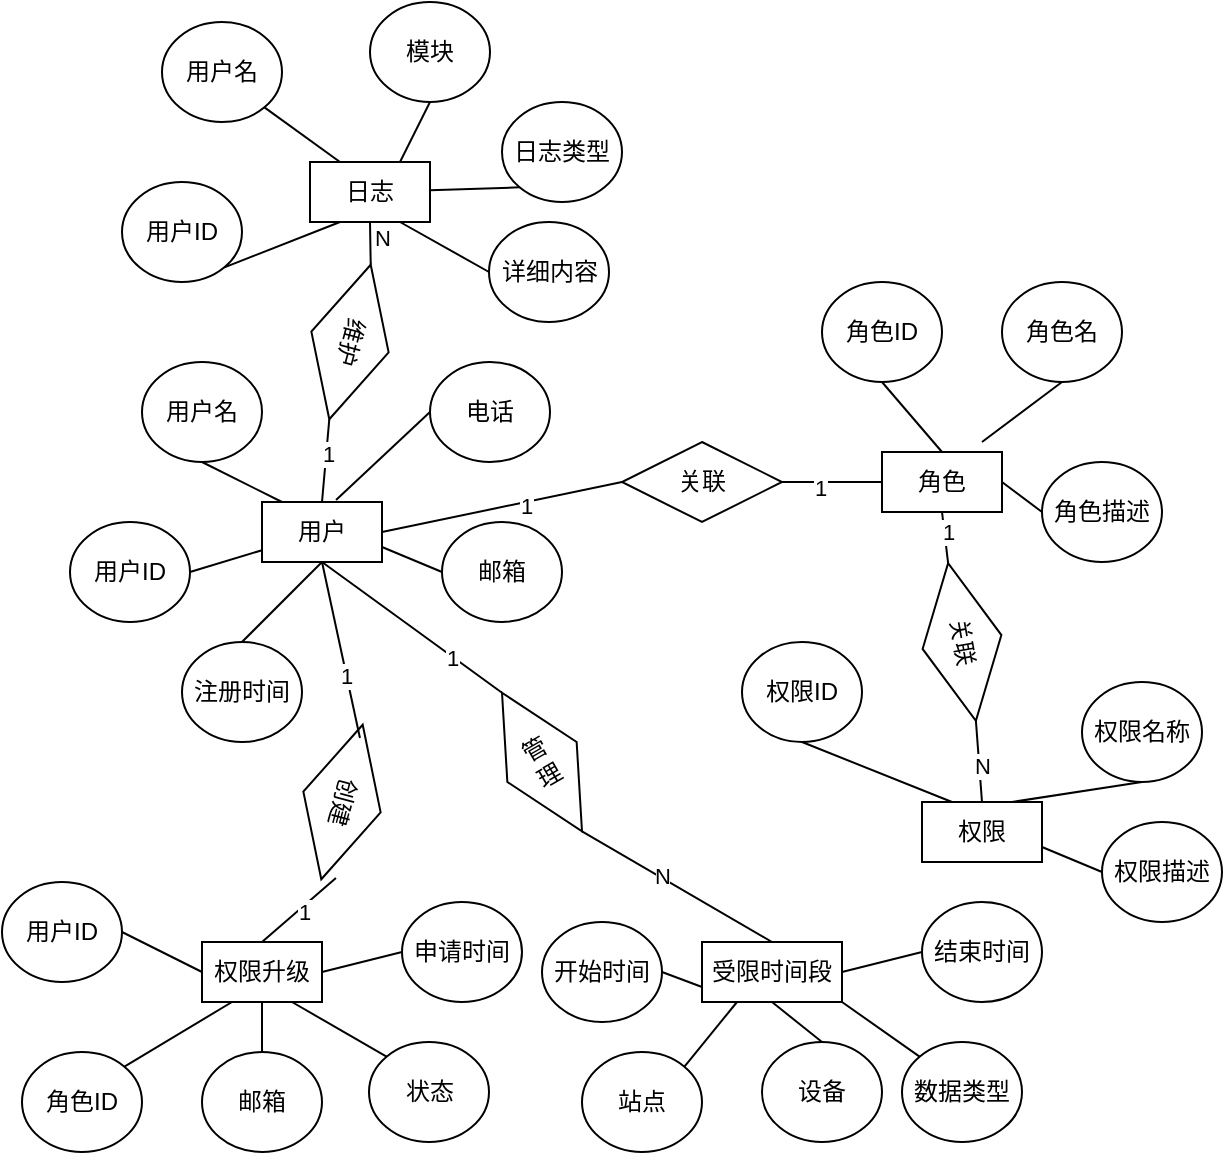 <mxfile version="22.1.0" type="github">
  <diagram name="第 1 页" id="bE0YgNWVejIBop6zJ2af">
    <mxGraphModel dx="1434" dy="772" grid="1" gridSize="10" guides="1" tooltips="1" connect="1" arrows="1" fold="1" page="1" pageScale="1" pageWidth="827" pageHeight="1169" math="0" shadow="0">
      <root>
        <mxCell id="0" />
        <mxCell id="1" parent="0" />
        <mxCell id="Lj6HUYgbdcglg7Dd-NL7-29" style="rounded=0;orthogonalLoop=1;jettySize=auto;html=1;exitX=1;exitY=0.5;exitDx=0;exitDy=0;entryX=0;entryY=0.5;entryDx=0;entryDy=0;endArrow=none;endFill=0;" edge="1" parent="1" source="Lj6HUYgbdcglg7Dd-NL7-1" target="Lj6HUYgbdcglg7Dd-NL7-11">
          <mxGeometry relative="1" as="geometry" />
        </mxCell>
        <mxCell id="Lj6HUYgbdcglg7Dd-NL7-39" value="1" style="edgeLabel;html=1;align=center;verticalAlign=middle;resizable=0;points=[];" vertex="1" connectable="0" parent="Lj6HUYgbdcglg7Dd-NL7-29">
          <mxGeometry x="0.193" y="-2" relative="1" as="geometry">
            <mxPoint as="offset" />
          </mxGeometry>
        </mxCell>
        <mxCell id="Lj6HUYgbdcglg7Dd-NL7-89" style="rounded=0;orthogonalLoop=1;jettySize=auto;html=1;exitX=0.5;exitY=1;exitDx=0;exitDy=0;entryX=0.5;entryY=0;entryDx=0;entryDy=0;endArrow=none;endFill=0;" edge="1" parent="1" source="Lj6HUYgbdcglg7Dd-NL7-1" target="Lj6HUYgbdcglg7Dd-NL7-87">
          <mxGeometry relative="1" as="geometry" />
        </mxCell>
        <mxCell id="Lj6HUYgbdcglg7Dd-NL7-96" value="1" style="edgeLabel;html=1;align=center;verticalAlign=middle;resizable=0;points=[];" vertex="1" connectable="0" parent="Lj6HUYgbdcglg7Dd-NL7-89">
          <mxGeometry x="0.448" relative="1" as="geometry">
            <mxPoint as="offset" />
          </mxGeometry>
        </mxCell>
        <mxCell id="Lj6HUYgbdcglg7Dd-NL7-1" value="用户" style="rounded=0;whiteSpace=wrap;html=1;" vertex="1" parent="1">
          <mxGeometry x="330" y="260" width="60" height="30" as="geometry" />
        </mxCell>
        <mxCell id="Lj6HUYgbdcglg7Dd-NL7-35" style="rounded=0;orthogonalLoop=1;jettySize=auto;html=1;exitX=0.5;exitY=0;exitDx=0;exitDy=0;entryX=0.5;entryY=1;entryDx=0;entryDy=0;endArrow=none;endFill=0;" edge="1" parent="1" source="Lj6HUYgbdcglg7Dd-NL7-6" target="Lj6HUYgbdcglg7Dd-NL7-1">
          <mxGeometry relative="1" as="geometry" />
        </mxCell>
        <mxCell id="Lj6HUYgbdcglg7Dd-NL7-6" value="注册时间" style="ellipse;whiteSpace=wrap;html=1;" vertex="1" parent="1">
          <mxGeometry x="290" y="330" width="60" height="50" as="geometry" />
        </mxCell>
        <mxCell id="Lj6HUYgbdcglg7Dd-NL7-34" style="rounded=0;orthogonalLoop=1;jettySize=auto;html=1;exitX=1;exitY=0.5;exitDx=0;exitDy=0;endArrow=none;endFill=0;" edge="1" parent="1" source="Lj6HUYgbdcglg7Dd-NL7-7" target="Lj6HUYgbdcglg7Dd-NL7-1">
          <mxGeometry relative="1" as="geometry" />
        </mxCell>
        <mxCell id="Lj6HUYgbdcglg7Dd-NL7-7" value="用户ID" style="ellipse;whiteSpace=wrap;html=1;" vertex="1" parent="1">
          <mxGeometry x="234" y="270" width="60" height="50" as="geometry" />
        </mxCell>
        <mxCell id="Lj6HUYgbdcglg7Dd-NL7-8" value="用户名" style="ellipse;whiteSpace=wrap;html=1;" vertex="1" parent="1">
          <mxGeometry x="270" y="190" width="60" height="50" as="geometry" />
        </mxCell>
        <mxCell id="Lj6HUYgbdcglg7Dd-NL7-9" value="电话" style="ellipse;whiteSpace=wrap;html=1;" vertex="1" parent="1">
          <mxGeometry x="414" y="190" width="60" height="50" as="geometry" />
        </mxCell>
        <mxCell id="Lj6HUYgbdcglg7Dd-NL7-32" style="rounded=0;orthogonalLoop=1;jettySize=auto;html=1;exitX=0;exitY=0.5;exitDx=0;exitDy=0;entryX=1;entryY=0.75;entryDx=0;entryDy=0;endArrow=none;endFill=0;" edge="1" parent="1" source="Lj6HUYgbdcglg7Dd-NL7-10" target="Lj6HUYgbdcglg7Dd-NL7-1">
          <mxGeometry relative="1" as="geometry" />
        </mxCell>
        <mxCell id="Lj6HUYgbdcglg7Dd-NL7-10" value="邮箱" style="ellipse;whiteSpace=wrap;html=1;" vertex="1" parent="1">
          <mxGeometry x="420" y="270" width="60" height="50" as="geometry" />
        </mxCell>
        <mxCell id="Lj6HUYgbdcglg7Dd-NL7-30" style="rounded=0;orthogonalLoop=1;jettySize=auto;html=1;exitX=1;exitY=0.5;exitDx=0;exitDy=0;entryX=0;entryY=0.5;entryDx=0;entryDy=0;endArrow=none;endFill=0;" edge="1" parent="1" source="Lj6HUYgbdcglg7Dd-NL7-11" target="Lj6HUYgbdcglg7Dd-NL7-13">
          <mxGeometry relative="1" as="geometry" />
        </mxCell>
        <mxCell id="Lj6HUYgbdcglg7Dd-NL7-40" value="1" style="edgeLabel;html=1;align=center;verticalAlign=middle;resizable=0;points=[];" vertex="1" connectable="0" parent="Lj6HUYgbdcglg7Dd-NL7-30">
          <mxGeometry x="-0.234" y="-3" relative="1" as="geometry">
            <mxPoint as="offset" />
          </mxGeometry>
        </mxCell>
        <mxCell id="Lj6HUYgbdcglg7Dd-NL7-11" value="关联" style="rhombus;whiteSpace=wrap;html=1;" vertex="1" parent="1">
          <mxGeometry x="510" y="230" width="80" height="40" as="geometry" />
        </mxCell>
        <mxCell id="Lj6HUYgbdcglg7Dd-NL7-43" style="rounded=0;orthogonalLoop=1;jettySize=auto;html=1;exitX=0.5;exitY=1;exitDx=0;exitDy=0;entryX=0;entryY=0.5;entryDx=0;entryDy=0;endArrow=none;endFill=0;" edge="1" parent="1" source="Lj6HUYgbdcglg7Dd-NL7-13" target="Lj6HUYgbdcglg7Dd-NL7-42">
          <mxGeometry relative="1" as="geometry" />
        </mxCell>
        <mxCell id="Lj6HUYgbdcglg7Dd-NL7-45" value="1" style="edgeLabel;html=1;align=center;verticalAlign=middle;resizable=0;points=[];" vertex="1" connectable="0" parent="Lj6HUYgbdcglg7Dd-NL7-43">
          <mxGeometry x="-0.168" y="2" relative="1" as="geometry">
            <mxPoint as="offset" />
          </mxGeometry>
        </mxCell>
        <mxCell id="Lj6HUYgbdcglg7Dd-NL7-13" value="角色" style="rounded=0;whiteSpace=wrap;html=1;" vertex="1" parent="1">
          <mxGeometry x="640" y="235" width="60" height="30" as="geometry" />
        </mxCell>
        <mxCell id="Lj6HUYgbdcglg7Dd-NL7-21" style="rounded=0;orthogonalLoop=1;jettySize=auto;html=1;exitX=0.5;exitY=1;exitDx=0;exitDy=0;entryX=0.5;entryY=0;entryDx=0;entryDy=0;endArrow=none;endFill=0;" edge="1" parent="1" source="Lj6HUYgbdcglg7Dd-NL7-14" target="Lj6HUYgbdcglg7Dd-NL7-13">
          <mxGeometry relative="1" as="geometry" />
        </mxCell>
        <mxCell id="Lj6HUYgbdcglg7Dd-NL7-14" value="角色ID" style="ellipse;whiteSpace=wrap;html=1;" vertex="1" parent="1">
          <mxGeometry x="610" y="150" width="60" height="50" as="geometry" />
        </mxCell>
        <mxCell id="Lj6HUYgbdcglg7Dd-NL7-25" style="rounded=0;orthogonalLoop=1;jettySize=auto;html=1;exitX=0.5;exitY=1;exitDx=0;exitDy=0;endArrow=none;endFill=0;" edge="1" parent="1" source="Lj6HUYgbdcglg7Dd-NL7-15">
          <mxGeometry relative="1" as="geometry">
            <mxPoint x="690" y="230" as="targetPoint" />
          </mxGeometry>
        </mxCell>
        <mxCell id="Lj6HUYgbdcglg7Dd-NL7-15" value="角色名" style="ellipse;whiteSpace=wrap;html=1;" vertex="1" parent="1">
          <mxGeometry x="700" y="150" width="60" height="50" as="geometry" />
        </mxCell>
        <mxCell id="Lj6HUYgbdcglg7Dd-NL7-23" style="rounded=0;orthogonalLoop=1;jettySize=auto;html=1;exitX=0;exitY=0.5;exitDx=0;exitDy=0;entryX=1;entryY=0.5;entryDx=0;entryDy=0;endArrow=none;endFill=0;" edge="1" parent="1" source="Lj6HUYgbdcglg7Dd-NL7-16" target="Lj6HUYgbdcglg7Dd-NL7-13">
          <mxGeometry relative="1" as="geometry" />
        </mxCell>
        <mxCell id="Lj6HUYgbdcglg7Dd-NL7-16" value="角色描述" style="ellipse;whiteSpace=wrap;html=1;" vertex="1" parent="1">
          <mxGeometry x="720" y="240" width="60" height="50" as="geometry" />
        </mxCell>
        <mxCell id="Lj6HUYgbdcglg7Dd-NL7-44" style="rounded=0;orthogonalLoop=1;jettySize=auto;html=1;exitX=0.5;exitY=0;exitDx=0;exitDy=0;entryX=1;entryY=0.5;entryDx=0;entryDy=0;endArrow=none;endFill=0;" edge="1" parent="1" source="Lj6HUYgbdcglg7Dd-NL7-17" target="Lj6HUYgbdcglg7Dd-NL7-42">
          <mxGeometry relative="1" as="geometry" />
        </mxCell>
        <mxCell id="Lj6HUYgbdcglg7Dd-NL7-46" value="N" style="edgeLabel;html=1;align=center;verticalAlign=middle;resizable=0;points=[];" vertex="1" connectable="0" parent="Lj6HUYgbdcglg7Dd-NL7-44">
          <mxGeometry x="-0.088" y="-1" relative="1" as="geometry">
            <mxPoint as="offset" />
          </mxGeometry>
        </mxCell>
        <mxCell id="Lj6HUYgbdcglg7Dd-NL7-17" value="权限" style="rounded=0;whiteSpace=wrap;html=1;" vertex="1" parent="1">
          <mxGeometry x="660" y="410" width="60" height="30" as="geometry" />
        </mxCell>
        <mxCell id="Lj6HUYgbdcglg7Dd-NL7-26" style="rounded=0;orthogonalLoop=1;jettySize=auto;html=1;exitX=0.5;exitY=1;exitDx=0;exitDy=0;entryX=0.25;entryY=0;entryDx=0;entryDy=0;endArrow=none;endFill=0;" edge="1" parent="1" source="Lj6HUYgbdcglg7Dd-NL7-18" target="Lj6HUYgbdcglg7Dd-NL7-17">
          <mxGeometry relative="1" as="geometry" />
        </mxCell>
        <mxCell id="Lj6HUYgbdcglg7Dd-NL7-18" value="权限ID" style="ellipse;whiteSpace=wrap;html=1;" vertex="1" parent="1">
          <mxGeometry x="570" y="330" width="60" height="50" as="geometry" />
        </mxCell>
        <mxCell id="Lj6HUYgbdcglg7Dd-NL7-27" style="rounded=0;orthogonalLoop=1;jettySize=auto;html=1;exitX=0.5;exitY=1;exitDx=0;exitDy=0;entryX=0.75;entryY=0;entryDx=0;entryDy=0;endArrow=none;endFill=0;" edge="1" parent="1" source="Lj6HUYgbdcglg7Dd-NL7-19" target="Lj6HUYgbdcglg7Dd-NL7-17">
          <mxGeometry relative="1" as="geometry" />
        </mxCell>
        <mxCell id="Lj6HUYgbdcglg7Dd-NL7-19" value="权限名称" style="ellipse;whiteSpace=wrap;html=1;" vertex="1" parent="1">
          <mxGeometry x="740" y="350" width="60" height="50" as="geometry" />
        </mxCell>
        <mxCell id="Lj6HUYgbdcglg7Dd-NL7-28" style="rounded=0;orthogonalLoop=1;jettySize=auto;html=1;exitX=0;exitY=0.5;exitDx=0;exitDy=0;entryX=1;entryY=0.75;entryDx=0;entryDy=0;endArrow=none;endFill=0;" edge="1" parent="1" source="Lj6HUYgbdcglg7Dd-NL7-20" target="Lj6HUYgbdcglg7Dd-NL7-17">
          <mxGeometry relative="1" as="geometry" />
        </mxCell>
        <mxCell id="Lj6HUYgbdcglg7Dd-NL7-20" value="权限描述" style="ellipse;whiteSpace=wrap;html=1;" vertex="1" parent="1">
          <mxGeometry x="750" y="420" width="60" height="50" as="geometry" />
        </mxCell>
        <mxCell id="Lj6HUYgbdcglg7Dd-NL7-31" style="rounded=0;orthogonalLoop=1;jettySize=auto;html=1;exitX=0;exitY=0.5;exitDx=0;exitDy=0;entryX=0.617;entryY=-0.033;entryDx=0;entryDy=0;entryPerimeter=0;endArrow=none;endFill=0;" edge="1" parent="1" source="Lj6HUYgbdcglg7Dd-NL7-9" target="Lj6HUYgbdcglg7Dd-NL7-1">
          <mxGeometry relative="1" as="geometry" />
        </mxCell>
        <mxCell id="Lj6HUYgbdcglg7Dd-NL7-33" style="rounded=0;orthogonalLoop=1;jettySize=auto;html=1;exitX=0.5;exitY=1;exitDx=0;exitDy=0;endArrow=none;endFill=0;" edge="1" parent="1" source="Lj6HUYgbdcglg7Dd-NL7-8">
          <mxGeometry relative="1" as="geometry">
            <mxPoint x="340" y="260" as="targetPoint" />
          </mxGeometry>
        </mxCell>
        <mxCell id="Lj6HUYgbdcglg7Dd-NL7-42" value="关联" style="rhombus;whiteSpace=wrap;html=1;rotation=80;" vertex="1" parent="1">
          <mxGeometry x="640" y="310" width="80" height="40" as="geometry" />
        </mxCell>
        <mxCell id="Lj6HUYgbdcglg7Dd-NL7-48" value="权限升级" style="rounded=0;whiteSpace=wrap;html=1;" vertex="1" parent="1">
          <mxGeometry x="300" y="480" width="60" height="30" as="geometry" />
        </mxCell>
        <mxCell id="Lj6HUYgbdcglg7Dd-NL7-50" value="创建" style="rhombus;whiteSpace=wrap;html=1;rotation=105;" vertex="1" parent="1">
          <mxGeometry x="330" y="390" width="80" height="40" as="geometry" />
        </mxCell>
        <mxCell id="Lj6HUYgbdcglg7Dd-NL7-51" style="rounded=0;orthogonalLoop=1;jettySize=auto;html=1;exitX=0.5;exitY=1;exitDx=0;exitDy=0;entryX=0.085;entryY=0.49;entryDx=0;entryDy=0;entryPerimeter=0;endArrow=none;endFill=0;" edge="1" parent="1" source="Lj6HUYgbdcglg7Dd-NL7-1" target="Lj6HUYgbdcglg7Dd-NL7-50">
          <mxGeometry relative="1" as="geometry" />
        </mxCell>
        <mxCell id="Lj6HUYgbdcglg7Dd-NL7-53" value="1" style="edgeLabel;html=1;align=center;verticalAlign=middle;resizable=0;points=[];" vertex="1" connectable="0" parent="Lj6HUYgbdcglg7Dd-NL7-51">
          <mxGeometry x="0.289" relative="1" as="geometry">
            <mxPoint as="offset" />
          </mxGeometry>
        </mxCell>
        <mxCell id="Lj6HUYgbdcglg7Dd-NL7-52" style="rounded=0;orthogonalLoop=1;jettySize=auto;html=1;exitX=0.5;exitY=0;exitDx=0;exitDy=0;entryX=0.969;entryY=0.327;entryDx=0;entryDy=0;entryPerimeter=0;endArrow=none;endFill=0;" edge="1" parent="1" source="Lj6HUYgbdcglg7Dd-NL7-48" target="Lj6HUYgbdcglg7Dd-NL7-50">
          <mxGeometry relative="1" as="geometry" />
        </mxCell>
        <mxCell id="Lj6HUYgbdcglg7Dd-NL7-54" value="1" style="edgeLabel;html=1;align=center;verticalAlign=middle;resizable=0;points=[];" vertex="1" connectable="0" parent="Lj6HUYgbdcglg7Dd-NL7-52">
          <mxGeometry x="0.073" y="-2" relative="1" as="geometry">
            <mxPoint as="offset" />
          </mxGeometry>
        </mxCell>
        <mxCell id="Lj6HUYgbdcglg7Dd-NL7-62" style="rounded=0;orthogonalLoop=1;jettySize=auto;html=1;exitX=1;exitY=0.5;exitDx=0;exitDy=0;entryX=0;entryY=0.5;entryDx=0;entryDy=0;endArrow=none;endFill=0;" edge="1" parent="1" source="Lj6HUYgbdcglg7Dd-NL7-55" target="Lj6HUYgbdcglg7Dd-NL7-48">
          <mxGeometry relative="1" as="geometry" />
        </mxCell>
        <mxCell id="Lj6HUYgbdcglg7Dd-NL7-55" value="用户ID" style="ellipse;whiteSpace=wrap;html=1;" vertex="1" parent="1">
          <mxGeometry x="200" y="450" width="60" height="50" as="geometry" />
        </mxCell>
        <mxCell id="Lj6HUYgbdcglg7Dd-NL7-65" style="rounded=0;orthogonalLoop=1;jettySize=auto;html=1;exitX=1;exitY=0;exitDx=0;exitDy=0;entryX=0.25;entryY=1;entryDx=0;entryDy=0;endArrow=none;endFill=0;" edge="1" parent="1" source="Lj6HUYgbdcglg7Dd-NL7-58" target="Lj6HUYgbdcglg7Dd-NL7-48">
          <mxGeometry relative="1" as="geometry" />
        </mxCell>
        <mxCell id="Lj6HUYgbdcglg7Dd-NL7-58" value="角色ID" style="ellipse;whiteSpace=wrap;html=1;" vertex="1" parent="1">
          <mxGeometry x="210" y="535" width="60" height="50" as="geometry" />
        </mxCell>
        <mxCell id="Lj6HUYgbdcglg7Dd-NL7-64" style="rounded=0;orthogonalLoop=1;jettySize=auto;html=1;exitX=0.5;exitY=0;exitDx=0;exitDy=0;endArrow=none;endFill=0;" edge="1" parent="1" source="Lj6HUYgbdcglg7Dd-NL7-59">
          <mxGeometry relative="1" as="geometry">
            <mxPoint x="330" y="510" as="targetPoint" />
          </mxGeometry>
        </mxCell>
        <mxCell id="Lj6HUYgbdcglg7Dd-NL7-59" value="邮箱" style="ellipse;whiteSpace=wrap;html=1;" vertex="1" parent="1">
          <mxGeometry x="300" y="535" width="60" height="50" as="geometry" />
        </mxCell>
        <mxCell id="Lj6HUYgbdcglg7Dd-NL7-66" style="rounded=0;orthogonalLoop=1;jettySize=auto;html=1;exitX=0;exitY=0;exitDx=0;exitDy=0;entryX=0.75;entryY=1;entryDx=0;entryDy=0;endArrow=none;endFill=0;" edge="1" parent="1" source="Lj6HUYgbdcglg7Dd-NL7-60" target="Lj6HUYgbdcglg7Dd-NL7-48">
          <mxGeometry relative="1" as="geometry" />
        </mxCell>
        <mxCell id="Lj6HUYgbdcglg7Dd-NL7-60" value="状态" style="ellipse;whiteSpace=wrap;html=1;" vertex="1" parent="1">
          <mxGeometry x="383.5" y="530" width="60" height="50" as="geometry" />
        </mxCell>
        <mxCell id="Lj6HUYgbdcglg7Dd-NL7-67" style="rounded=0;orthogonalLoop=1;jettySize=auto;html=1;exitX=0;exitY=0.5;exitDx=0;exitDy=0;entryX=1;entryY=0.5;entryDx=0;entryDy=0;endArrow=none;endFill=0;" edge="1" parent="1" source="Lj6HUYgbdcglg7Dd-NL7-61" target="Lj6HUYgbdcglg7Dd-NL7-48">
          <mxGeometry relative="1" as="geometry" />
        </mxCell>
        <mxCell id="Lj6HUYgbdcglg7Dd-NL7-61" value="申请时间" style="ellipse;whiteSpace=wrap;html=1;" vertex="1" parent="1">
          <mxGeometry x="400" y="460" width="60" height="50" as="geometry" />
        </mxCell>
        <mxCell id="Lj6HUYgbdcglg7Dd-NL7-82" style="rounded=0;orthogonalLoop=1;jettySize=auto;html=1;exitX=1;exitY=0.5;exitDx=0;exitDy=0;entryX=0.5;entryY=0;entryDx=0;entryDy=0;endArrow=none;endFill=0;" edge="1" parent="1" source="Lj6HUYgbdcglg7Dd-NL7-68" target="Lj6HUYgbdcglg7Dd-NL7-1">
          <mxGeometry relative="1" as="geometry" />
        </mxCell>
        <mxCell id="Lj6HUYgbdcglg7Dd-NL7-84" value="1" style="edgeLabel;html=1;align=center;verticalAlign=middle;resizable=0;points=[];" vertex="1" connectable="0" parent="Lj6HUYgbdcglg7Dd-NL7-82">
          <mxGeometry x="-0.15" y="1" relative="1" as="geometry">
            <mxPoint as="offset" />
          </mxGeometry>
        </mxCell>
        <mxCell id="Lj6HUYgbdcglg7Dd-NL7-68" value="维护" style="rhombus;whiteSpace=wrap;html=1;rotation=105;" vertex="1" parent="1">
          <mxGeometry x="334" y="160" width="80" height="40" as="geometry" />
        </mxCell>
        <mxCell id="Lj6HUYgbdcglg7Dd-NL7-83" style="rounded=0;orthogonalLoop=1;jettySize=auto;html=1;exitX=0.5;exitY=1;exitDx=0;exitDy=0;entryX=0;entryY=0.5;entryDx=0;entryDy=0;endArrow=none;endFill=0;" edge="1" parent="1" source="Lj6HUYgbdcglg7Dd-NL7-70" target="Lj6HUYgbdcglg7Dd-NL7-68">
          <mxGeometry relative="1" as="geometry" />
        </mxCell>
        <mxCell id="Lj6HUYgbdcglg7Dd-NL7-85" value="N" style="edgeLabel;html=1;align=center;verticalAlign=middle;resizable=0;points=[];" vertex="1" connectable="0" parent="Lj6HUYgbdcglg7Dd-NL7-83">
          <mxGeometry x="-0.189" y="4" relative="1" as="geometry">
            <mxPoint x="2" y="-1" as="offset" />
          </mxGeometry>
        </mxCell>
        <mxCell id="Lj6HUYgbdcglg7Dd-NL7-70" value="日志" style="rounded=0;whiteSpace=wrap;html=1;" vertex="1" parent="1">
          <mxGeometry x="354" y="90" width="60" height="30" as="geometry" />
        </mxCell>
        <mxCell id="Lj6HUYgbdcglg7Dd-NL7-77" style="rounded=0;orthogonalLoop=1;jettySize=auto;html=1;exitX=1;exitY=1;exitDx=0;exitDy=0;entryX=0.25;entryY=1;entryDx=0;entryDy=0;endArrow=none;endFill=0;" edge="1" parent="1" source="Lj6HUYgbdcglg7Dd-NL7-71" target="Lj6HUYgbdcglg7Dd-NL7-70">
          <mxGeometry relative="1" as="geometry" />
        </mxCell>
        <mxCell id="Lj6HUYgbdcglg7Dd-NL7-71" value="用户ID" style="ellipse;whiteSpace=wrap;html=1;" vertex="1" parent="1">
          <mxGeometry x="260" y="100" width="60" height="50" as="geometry" />
        </mxCell>
        <mxCell id="Lj6HUYgbdcglg7Dd-NL7-78" style="rounded=0;orthogonalLoop=1;jettySize=auto;html=1;exitX=1;exitY=1;exitDx=0;exitDy=0;entryX=0.25;entryY=0;entryDx=0;entryDy=0;endArrow=none;endFill=0;" edge="1" parent="1" source="Lj6HUYgbdcglg7Dd-NL7-72" target="Lj6HUYgbdcglg7Dd-NL7-70">
          <mxGeometry relative="1" as="geometry" />
        </mxCell>
        <mxCell id="Lj6HUYgbdcglg7Dd-NL7-72" value="用户名" style="ellipse;whiteSpace=wrap;html=1;" vertex="1" parent="1">
          <mxGeometry x="280" y="20" width="60" height="50" as="geometry" />
        </mxCell>
        <mxCell id="Lj6HUYgbdcglg7Dd-NL7-79" style="rounded=0;orthogonalLoop=1;jettySize=auto;html=1;exitX=0.5;exitY=1;exitDx=0;exitDy=0;entryX=0.75;entryY=0;entryDx=0;entryDy=0;endArrow=none;endFill=0;" edge="1" parent="1" source="Lj6HUYgbdcglg7Dd-NL7-73" target="Lj6HUYgbdcglg7Dd-NL7-70">
          <mxGeometry relative="1" as="geometry" />
        </mxCell>
        <mxCell id="Lj6HUYgbdcglg7Dd-NL7-73" value="模块" style="ellipse;whiteSpace=wrap;html=1;" vertex="1" parent="1">
          <mxGeometry x="384" y="10" width="60" height="50" as="geometry" />
        </mxCell>
        <mxCell id="Lj6HUYgbdcglg7Dd-NL7-80" style="rounded=0;orthogonalLoop=1;jettySize=auto;html=1;exitX=0;exitY=1;exitDx=0;exitDy=0;endArrow=none;endFill=0;" edge="1" parent="1" source="Lj6HUYgbdcglg7Dd-NL7-74" target="Lj6HUYgbdcglg7Dd-NL7-70">
          <mxGeometry relative="1" as="geometry" />
        </mxCell>
        <mxCell id="Lj6HUYgbdcglg7Dd-NL7-74" value="日志类型" style="ellipse;whiteSpace=wrap;html=1;" vertex="1" parent="1">
          <mxGeometry x="450" y="60" width="60" height="50" as="geometry" />
        </mxCell>
        <mxCell id="Lj6HUYgbdcglg7Dd-NL7-81" style="rounded=0;orthogonalLoop=1;jettySize=auto;html=1;exitX=0;exitY=0.5;exitDx=0;exitDy=0;entryX=0.75;entryY=1;entryDx=0;entryDy=0;endArrow=none;endFill=0;" edge="1" parent="1" source="Lj6HUYgbdcglg7Dd-NL7-76" target="Lj6HUYgbdcglg7Dd-NL7-70">
          <mxGeometry relative="1" as="geometry" />
        </mxCell>
        <mxCell id="Lj6HUYgbdcglg7Dd-NL7-76" value="详细内容" style="ellipse;whiteSpace=wrap;html=1;" vertex="1" parent="1">
          <mxGeometry x="443.5" y="120" width="60" height="50" as="geometry" />
        </mxCell>
        <mxCell id="Lj6HUYgbdcglg7Dd-NL7-86" value="受限时间段" style="rounded=0;whiteSpace=wrap;html=1;" vertex="1" parent="1">
          <mxGeometry x="550" y="480" width="70" height="30" as="geometry" />
        </mxCell>
        <mxCell id="Lj6HUYgbdcglg7Dd-NL7-90" style="rounded=0;orthogonalLoop=1;jettySize=auto;html=1;exitX=0.5;exitY=1;exitDx=0;exitDy=0;entryX=0.5;entryY=0;entryDx=0;entryDy=0;endArrow=none;endFill=0;" edge="1" parent="1" source="Lj6HUYgbdcglg7Dd-NL7-87" target="Lj6HUYgbdcglg7Dd-NL7-86">
          <mxGeometry relative="1" as="geometry" />
        </mxCell>
        <mxCell id="Lj6HUYgbdcglg7Dd-NL7-97" value="N" style="edgeLabel;html=1;align=center;verticalAlign=middle;resizable=0;points=[];" vertex="1" connectable="0" parent="Lj6HUYgbdcglg7Dd-NL7-90">
          <mxGeometry x="-0.188" relative="1" as="geometry">
            <mxPoint x="1" as="offset" />
          </mxGeometry>
        </mxCell>
        <mxCell id="Lj6HUYgbdcglg7Dd-NL7-87" value="管&lt;br&gt;理" style="rhombus;whiteSpace=wrap;html=1;rotation=-30;" vertex="1" parent="1">
          <mxGeometry x="450" y="350" width="40" height="80" as="geometry" />
        </mxCell>
        <mxCell id="Lj6HUYgbdcglg7Dd-NL7-99" style="rounded=0;orthogonalLoop=1;jettySize=auto;html=1;exitX=1;exitY=0;exitDx=0;exitDy=0;entryX=0.25;entryY=1;entryDx=0;entryDy=0;endArrow=none;endFill=0;" edge="1" parent="1" source="Lj6HUYgbdcglg7Dd-NL7-91" target="Lj6HUYgbdcglg7Dd-NL7-86">
          <mxGeometry relative="1" as="geometry" />
        </mxCell>
        <mxCell id="Lj6HUYgbdcglg7Dd-NL7-91" value="站点" style="ellipse;whiteSpace=wrap;html=1;" vertex="1" parent="1">
          <mxGeometry x="490" y="535" width="60" height="50" as="geometry" />
        </mxCell>
        <mxCell id="Lj6HUYgbdcglg7Dd-NL7-100" style="rounded=0;orthogonalLoop=1;jettySize=auto;html=1;exitX=0.5;exitY=0;exitDx=0;exitDy=0;entryX=0.5;entryY=1;entryDx=0;entryDy=0;endArrow=none;endFill=0;" edge="1" parent="1" source="Lj6HUYgbdcglg7Dd-NL7-92" target="Lj6HUYgbdcglg7Dd-NL7-86">
          <mxGeometry relative="1" as="geometry" />
        </mxCell>
        <mxCell id="Lj6HUYgbdcglg7Dd-NL7-92" value="设备" style="ellipse;whiteSpace=wrap;html=1;" vertex="1" parent="1">
          <mxGeometry x="580" y="530" width="60" height="50" as="geometry" />
        </mxCell>
        <mxCell id="Lj6HUYgbdcglg7Dd-NL7-101" style="rounded=0;orthogonalLoop=1;jettySize=auto;html=1;exitX=0;exitY=0;exitDx=0;exitDy=0;entryX=1;entryY=1;entryDx=0;entryDy=0;endArrow=none;endFill=0;" edge="1" parent="1" source="Lj6HUYgbdcglg7Dd-NL7-93" target="Lj6HUYgbdcglg7Dd-NL7-86">
          <mxGeometry relative="1" as="geometry" />
        </mxCell>
        <mxCell id="Lj6HUYgbdcglg7Dd-NL7-93" value="数据类型" style="ellipse;whiteSpace=wrap;html=1;" vertex="1" parent="1">
          <mxGeometry x="650" y="530" width="60" height="50" as="geometry" />
        </mxCell>
        <mxCell id="Lj6HUYgbdcglg7Dd-NL7-98" style="rounded=0;orthogonalLoop=1;jettySize=auto;html=1;exitX=1;exitY=0.5;exitDx=0;exitDy=0;entryX=0;entryY=0.75;entryDx=0;entryDy=0;endArrow=none;endFill=0;" edge="1" parent="1" source="Lj6HUYgbdcglg7Dd-NL7-94" target="Lj6HUYgbdcglg7Dd-NL7-86">
          <mxGeometry relative="1" as="geometry" />
        </mxCell>
        <mxCell id="Lj6HUYgbdcglg7Dd-NL7-94" value="开始时间" style="ellipse;whiteSpace=wrap;html=1;" vertex="1" parent="1">
          <mxGeometry x="470" y="470" width="60" height="50" as="geometry" />
        </mxCell>
        <mxCell id="Lj6HUYgbdcglg7Dd-NL7-102" style="rounded=0;orthogonalLoop=1;jettySize=auto;html=1;exitX=0;exitY=0.5;exitDx=0;exitDy=0;entryX=1;entryY=0.5;entryDx=0;entryDy=0;endArrow=none;endFill=0;" edge="1" parent="1" source="Lj6HUYgbdcglg7Dd-NL7-95" target="Lj6HUYgbdcglg7Dd-NL7-86">
          <mxGeometry relative="1" as="geometry" />
        </mxCell>
        <mxCell id="Lj6HUYgbdcglg7Dd-NL7-95" value="结束时间" style="ellipse;whiteSpace=wrap;html=1;" vertex="1" parent="1">
          <mxGeometry x="660" y="460" width="60" height="50" as="geometry" />
        </mxCell>
      </root>
    </mxGraphModel>
  </diagram>
</mxfile>
